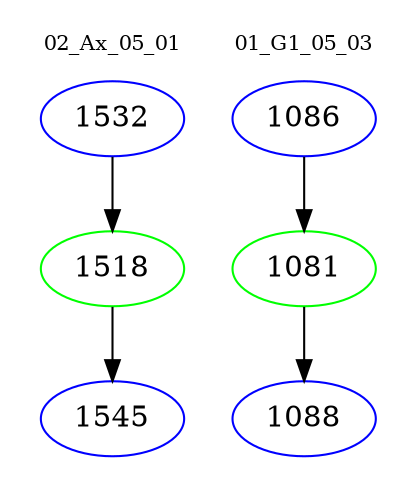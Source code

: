 digraph{
subgraph cluster_0 {
color = white
label = "02_Ax_05_01";
fontsize=10;
T0_1532 [label="1532", color="blue"]
T0_1532 -> T0_1518 [color="black"]
T0_1518 [label="1518", color="green"]
T0_1518 -> T0_1545 [color="black"]
T0_1545 [label="1545", color="blue"]
}
subgraph cluster_1 {
color = white
label = "01_G1_05_03";
fontsize=10;
T1_1086 [label="1086", color="blue"]
T1_1086 -> T1_1081 [color="black"]
T1_1081 [label="1081", color="green"]
T1_1081 -> T1_1088 [color="black"]
T1_1088 [label="1088", color="blue"]
}
}
